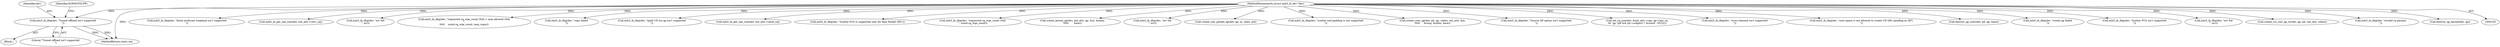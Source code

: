 digraph "0_linux_0625b4ba1a5d4703c7fb01c497bd6c156908af00@pointer" {
"1000475" [label="(Call,mlx5_ib_dbg(dev, \"Tunnel offload isn't supported\n\"))"];
"1000106" [label="(MethodParameterIn,struct mlx5_ib_dev *dev)"];
"1000210" [label="(Call,mlx5_ib_dbg(dev, \"block multicast loopback isn't supported\n\"))"];
"1000867" [label="(Call,mlx5_ib_get_cqe_size(dev, init_attr->recv_cq))"];
"1000600" [label="(Call,mlx5_ib_dbg(dev, \"err %d\n\", err))"];
"1000662" [label="(Call,mlx5_ib_dbg(dev, \"requested sq_wqe_count (%d) > max allowed (%d)\n\",\n\t\t\t\t\t    ucmd.sq_wqe_count, max_wqes))"];
"1000476" [label="(Identifier,dev)"];
"1000409" [label="(Call,mlx5_ib_dbg(dev, \"copy failed\n\"))"];
"1000297" [label="(Call,mlx5_ib_dbg(dev, \"ipoib UD lso qp isn't supported\n\"))"];
"1000874" [label="(Call,mlx5_ib_get_cqe_size(dev, init_attr->send_cq))"];
"1000474" [label="(Block,)"];
"1000317" [label="(Call,mlx5_ib_dbg(dev, \"Scatter FCS is supported only for Raw Packet QPs\"))"];
"1000106" [label="(MethodParameterIn,struct mlx5_ib_dev *dev)"];
"1000480" [label="(Identifier,EOPNOTSUPP)"];
"1000622" [label="(Call,mlx5_ib_dbg(dev, \"requested sq_wqe_count (%d)\n\", ucmd.sq_wqe_count))"];
"1000710" [label="(Call,create_kernel_qp(dev, init_attr, qp, &in, &inlen,\n\t\t\t\t\t       base))"];
"1000702" [label="(Call,mlx5_ib_dbg(dev, \"err %d\n\", err))"];
"1001295" [label="(Call,create_raw_packet_qp(dev, qp, in, inlen, pd))"];
"1001223" [label="(Call,mlx5_ib_dbg(dev, \"scatter end padding is not supported\n\"))"];
"1000687" [label="(Call,create_user_qp(dev, pd, qp, udata, init_attr, &in,\n\t\t\t\t\t     &resp, &inlen, base))"];
"1000477" [label="(Literal,\"Tunnel offload isn't supported\n\")"];
"1000515" [label="(Call,mlx5_ib_dbg(dev, \"Source QP option isn't supported\n\"))"];
"1000578" [label="(Call,set_rq_size(dev, &init_attr->cap, qp->has_rq,\n\t\t\t  qp, (pd && pd->uobject) ? &ucmd : NULL))"];
"1000240" [label="(Call,mlx5_ib_dbg(dev, \"cross-channel isn't supported\n\"))"];
"1001428" [label="(MethodReturn,static int)"];
"1000679" [label="(Call,mlx5_ib_dbg(dev, \"user-space is not allowed to create UD QPs spoofing as QP1\n\"))"];
"1001408" [label="(Call,destroy_qp_user(dev, pd, qp, base))"];
"1000475" [label="(Call,mlx5_ib_dbg(dev, \"Tunnel offload isn't supported\n\"))"];
"1001318" [label="(Call,mlx5_ib_dbg(dev, \"create qp failed\n\"))"];
"1000338" [label="(Call,mlx5_ib_dbg(dev, \"Scatter FCS isn't supported\n\"))"];
"1000721" [label="(Call,mlx5_ib_dbg(dev, \"err %d\n\", err))"];
"1000189" [label="(Call,create_rss_raw_qp_tir(dev, qp, pd, init_attr, udata))"];
"1000649" [label="(Call,mlx5_ib_dbg(dev, \"invalid rq params\n\"))"];
"1001420" [label="(Call,destroy_qp_kernel(dev, qp))"];
"1000475" -> "1000474"  [label="AST: "];
"1000475" -> "1000477"  [label="CFG: "];
"1000476" -> "1000475"  [label="AST: "];
"1000477" -> "1000475"  [label="AST: "];
"1000480" -> "1000475"  [label="CFG: "];
"1000475" -> "1001428"  [label="DDG: "];
"1000475" -> "1001428"  [label="DDG: "];
"1000106" -> "1000475"  [label="DDG: "];
"1000106" -> "1000105"  [label="AST: "];
"1000106" -> "1001428"  [label="DDG: "];
"1000106" -> "1000189"  [label="DDG: "];
"1000106" -> "1000210"  [label="DDG: "];
"1000106" -> "1000240"  [label="DDG: "];
"1000106" -> "1000297"  [label="DDG: "];
"1000106" -> "1000317"  [label="DDG: "];
"1000106" -> "1000338"  [label="DDG: "];
"1000106" -> "1000409"  [label="DDG: "];
"1000106" -> "1000515"  [label="DDG: "];
"1000106" -> "1000578"  [label="DDG: "];
"1000106" -> "1000600"  [label="DDG: "];
"1000106" -> "1000622"  [label="DDG: "];
"1000106" -> "1000649"  [label="DDG: "];
"1000106" -> "1000662"  [label="DDG: "];
"1000106" -> "1000679"  [label="DDG: "];
"1000106" -> "1000687"  [label="DDG: "];
"1000106" -> "1000702"  [label="DDG: "];
"1000106" -> "1000710"  [label="DDG: "];
"1000106" -> "1000721"  [label="DDG: "];
"1000106" -> "1000867"  [label="DDG: "];
"1000106" -> "1000874"  [label="DDG: "];
"1000106" -> "1001223"  [label="DDG: "];
"1000106" -> "1001295"  [label="DDG: "];
"1000106" -> "1001318"  [label="DDG: "];
"1000106" -> "1001408"  [label="DDG: "];
"1000106" -> "1001420"  [label="DDG: "];
}
